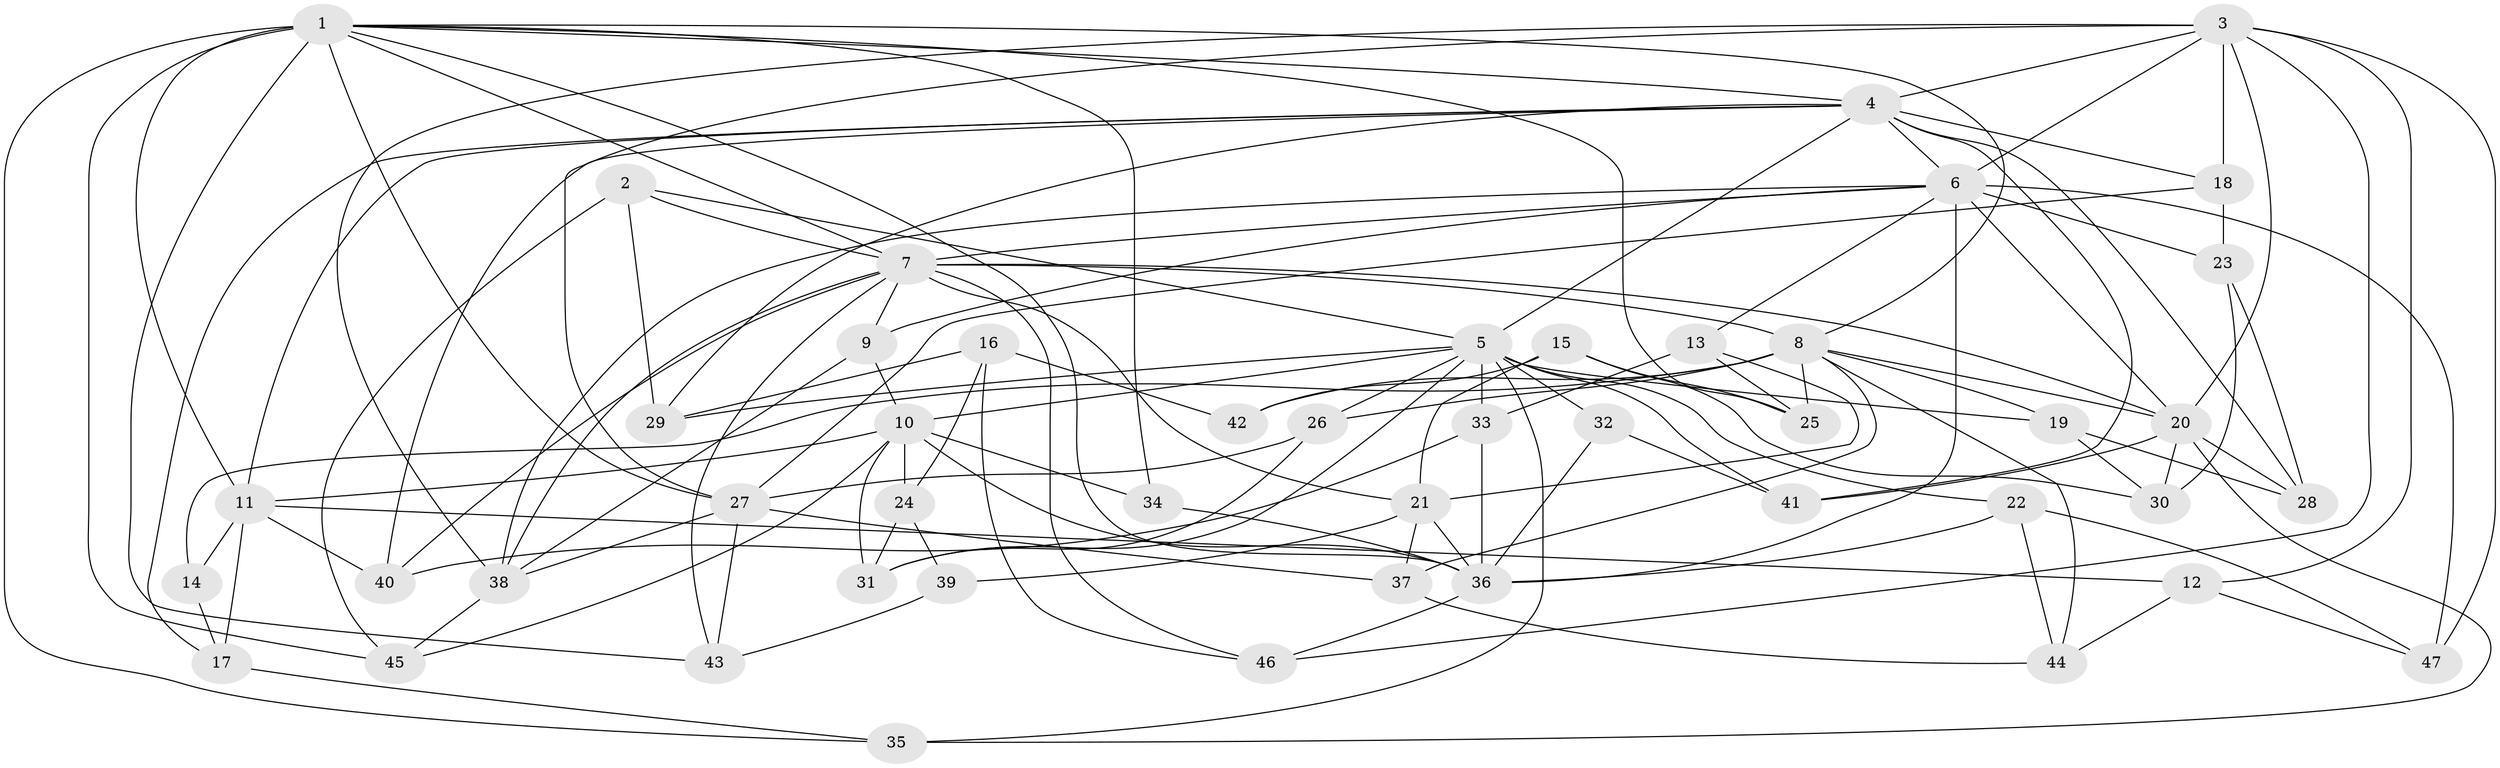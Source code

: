// original degree distribution, {4: 1.0}
// Generated by graph-tools (version 1.1) at 2025/37/03/09/25 02:37:49]
// undirected, 47 vertices, 126 edges
graph export_dot {
graph [start="1"]
  node [color=gray90,style=filled];
  1;
  2;
  3;
  4;
  5;
  6;
  7;
  8;
  9;
  10;
  11;
  12;
  13;
  14;
  15;
  16;
  17;
  18;
  19;
  20;
  21;
  22;
  23;
  24;
  25;
  26;
  27;
  28;
  29;
  30;
  31;
  32;
  33;
  34;
  35;
  36;
  37;
  38;
  39;
  40;
  41;
  42;
  43;
  44;
  45;
  46;
  47;
  1 -- 4 [weight=1.0];
  1 -- 7 [weight=1.0];
  1 -- 8 [weight=1.0];
  1 -- 11 [weight=1.0];
  1 -- 25 [weight=1.0];
  1 -- 27 [weight=2.0];
  1 -- 34 [weight=1.0];
  1 -- 35 [weight=1.0];
  1 -- 36 [weight=1.0];
  1 -- 43 [weight=1.0];
  1 -- 45 [weight=1.0];
  2 -- 5 [weight=1.0];
  2 -- 7 [weight=1.0];
  2 -- 29 [weight=1.0];
  2 -- 45 [weight=1.0];
  3 -- 4 [weight=1.0];
  3 -- 6 [weight=1.0];
  3 -- 12 [weight=1.0];
  3 -- 18 [weight=2.0];
  3 -- 20 [weight=1.0];
  3 -- 27 [weight=1.0];
  3 -- 38 [weight=1.0];
  3 -- 46 [weight=1.0];
  3 -- 47 [weight=1.0];
  4 -- 5 [weight=1.0];
  4 -- 6 [weight=1.0];
  4 -- 11 [weight=1.0];
  4 -- 17 [weight=1.0];
  4 -- 18 [weight=2.0];
  4 -- 28 [weight=1.0];
  4 -- 29 [weight=1.0];
  4 -- 40 [weight=1.0];
  4 -- 41 [weight=1.0];
  5 -- 10 [weight=1.0];
  5 -- 19 [weight=1.0];
  5 -- 22 [weight=1.0];
  5 -- 26 [weight=1.0];
  5 -- 29 [weight=1.0];
  5 -- 31 [weight=1.0];
  5 -- 32 [weight=1.0];
  5 -- 33 [weight=1.0];
  5 -- 35 [weight=1.0];
  5 -- 41 [weight=1.0];
  6 -- 7 [weight=1.0];
  6 -- 9 [weight=1.0];
  6 -- 13 [weight=1.0];
  6 -- 20 [weight=2.0];
  6 -- 23 [weight=1.0];
  6 -- 36 [weight=2.0];
  6 -- 38 [weight=1.0];
  6 -- 47 [weight=1.0];
  7 -- 8 [weight=1.0];
  7 -- 9 [weight=1.0];
  7 -- 20 [weight=2.0];
  7 -- 21 [weight=1.0];
  7 -- 38 [weight=1.0];
  7 -- 40 [weight=1.0];
  7 -- 43 [weight=1.0];
  7 -- 46 [weight=1.0];
  8 -- 14 [weight=2.0];
  8 -- 19 [weight=1.0];
  8 -- 20 [weight=1.0];
  8 -- 25 [weight=1.0];
  8 -- 26 [weight=1.0];
  8 -- 37 [weight=1.0];
  8 -- 42 [weight=2.0];
  8 -- 44 [weight=1.0];
  9 -- 10 [weight=1.0];
  9 -- 38 [weight=1.0];
  10 -- 11 [weight=2.0];
  10 -- 24 [weight=1.0];
  10 -- 31 [weight=1.0];
  10 -- 34 [weight=2.0];
  10 -- 36 [weight=1.0];
  10 -- 45 [weight=1.0];
  11 -- 12 [weight=1.0];
  11 -- 14 [weight=1.0];
  11 -- 17 [weight=1.0];
  11 -- 40 [weight=1.0];
  12 -- 44 [weight=1.0];
  12 -- 47 [weight=1.0];
  13 -- 21 [weight=1.0];
  13 -- 25 [weight=1.0];
  13 -- 33 [weight=1.0];
  14 -- 17 [weight=1.0];
  15 -- 21 [weight=1.0];
  15 -- 25 [weight=1.0];
  15 -- 30 [weight=1.0];
  15 -- 42 [weight=1.0];
  16 -- 24 [weight=1.0];
  16 -- 29 [weight=1.0];
  16 -- 42 [weight=1.0];
  16 -- 46 [weight=1.0];
  17 -- 35 [weight=1.0];
  18 -- 23 [weight=1.0];
  18 -- 27 [weight=1.0];
  19 -- 28 [weight=1.0];
  19 -- 30 [weight=1.0];
  20 -- 28 [weight=1.0];
  20 -- 30 [weight=1.0];
  20 -- 35 [weight=1.0];
  20 -- 41 [weight=1.0];
  21 -- 36 [weight=2.0];
  21 -- 37 [weight=1.0];
  21 -- 39 [weight=2.0];
  22 -- 36 [weight=1.0];
  22 -- 44 [weight=1.0];
  22 -- 47 [weight=1.0];
  23 -- 28 [weight=1.0];
  23 -- 30 [weight=1.0];
  24 -- 31 [weight=1.0];
  24 -- 39 [weight=1.0];
  26 -- 27 [weight=1.0];
  26 -- 31 [weight=1.0];
  27 -- 37 [weight=1.0];
  27 -- 38 [weight=1.0];
  27 -- 43 [weight=1.0];
  32 -- 36 [weight=2.0];
  32 -- 41 [weight=1.0];
  33 -- 36 [weight=1.0];
  33 -- 40 [weight=1.0];
  34 -- 36 [weight=1.0];
  36 -- 46 [weight=1.0];
  37 -- 44 [weight=1.0];
  38 -- 45 [weight=1.0];
  39 -- 43 [weight=1.0];
}
